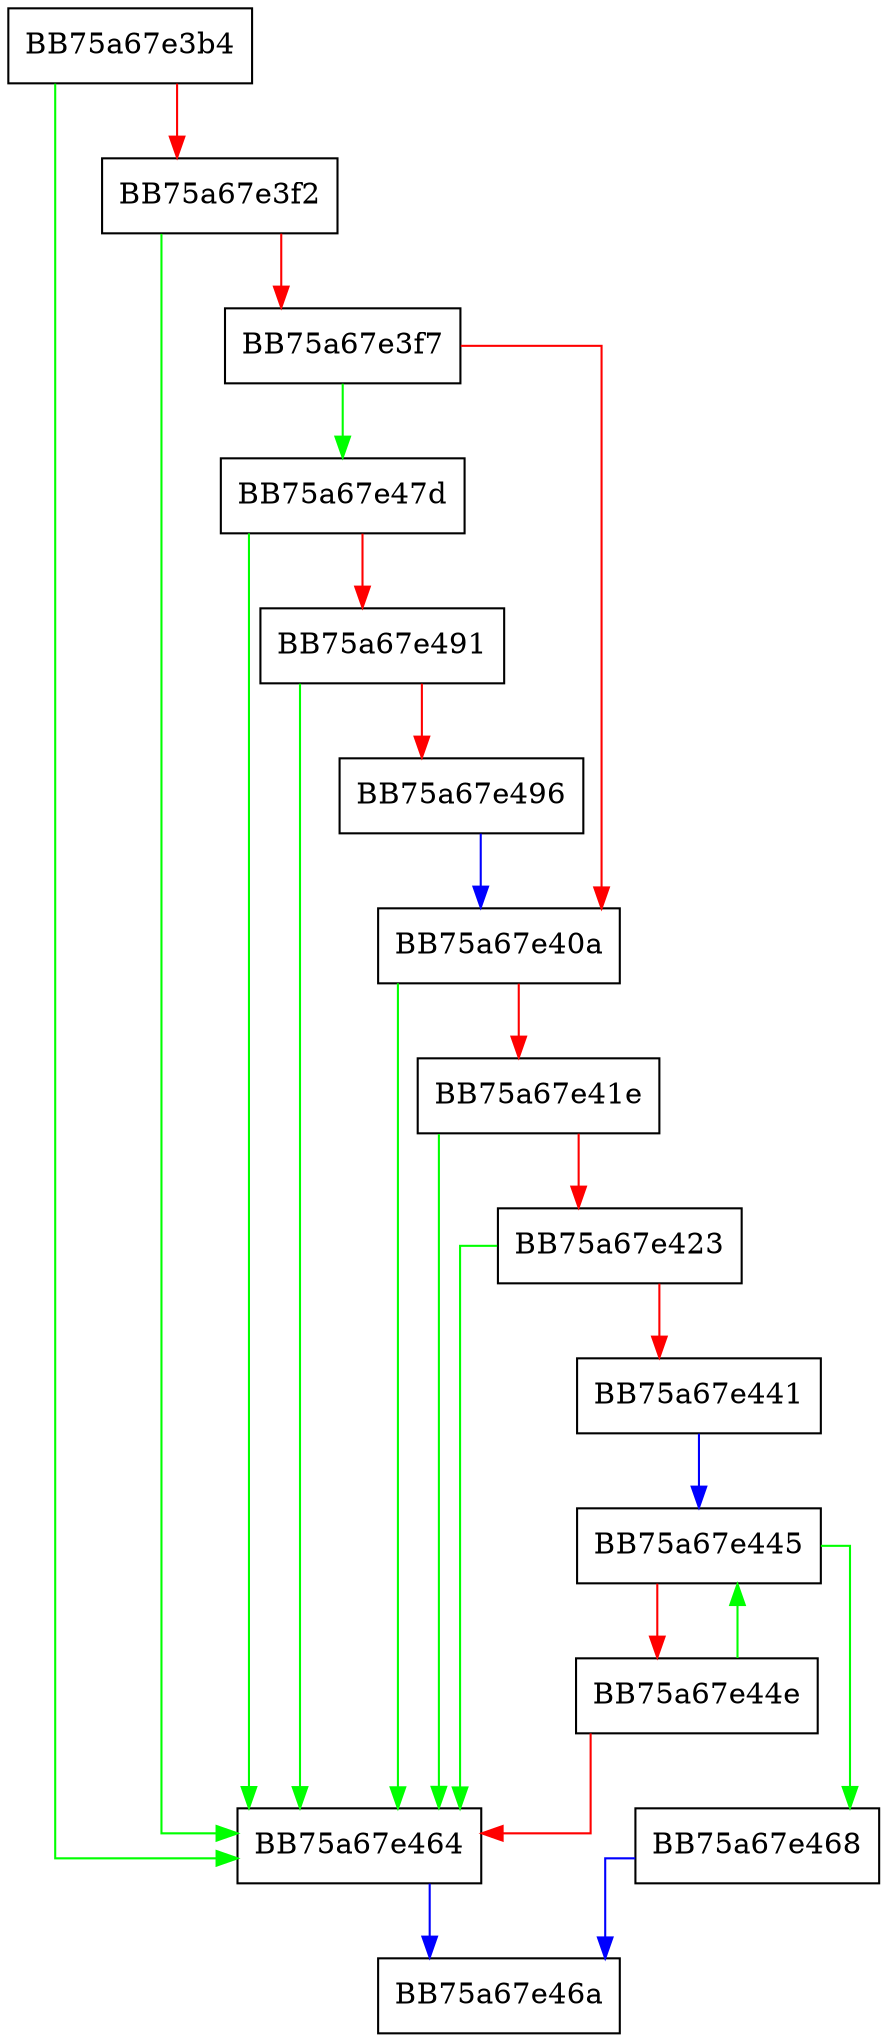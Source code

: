 digraph skip_MethodDefMethodRef_signature {
  node [shape="box"];
  graph [splines=ortho];
  BB75a67e3b4 -> BB75a67e464 [color="green"];
  BB75a67e3b4 -> BB75a67e3f2 [color="red"];
  BB75a67e3f2 -> BB75a67e464 [color="green"];
  BB75a67e3f2 -> BB75a67e3f7 [color="red"];
  BB75a67e3f7 -> BB75a67e47d [color="green"];
  BB75a67e3f7 -> BB75a67e40a [color="red"];
  BB75a67e40a -> BB75a67e464 [color="green"];
  BB75a67e40a -> BB75a67e41e [color="red"];
  BB75a67e41e -> BB75a67e464 [color="green"];
  BB75a67e41e -> BB75a67e423 [color="red"];
  BB75a67e423 -> BB75a67e464 [color="green"];
  BB75a67e423 -> BB75a67e441 [color="red"];
  BB75a67e441 -> BB75a67e445 [color="blue"];
  BB75a67e445 -> BB75a67e468 [color="green"];
  BB75a67e445 -> BB75a67e44e [color="red"];
  BB75a67e44e -> BB75a67e445 [color="green"];
  BB75a67e44e -> BB75a67e464 [color="red"];
  BB75a67e464 -> BB75a67e46a [color="blue"];
  BB75a67e468 -> BB75a67e46a [color="blue"];
  BB75a67e47d -> BB75a67e464 [color="green"];
  BB75a67e47d -> BB75a67e491 [color="red"];
  BB75a67e491 -> BB75a67e464 [color="green"];
  BB75a67e491 -> BB75a67e496 [color="red"];
  BB75a67e496 -> BB75a67e40a [color="blue"];
}